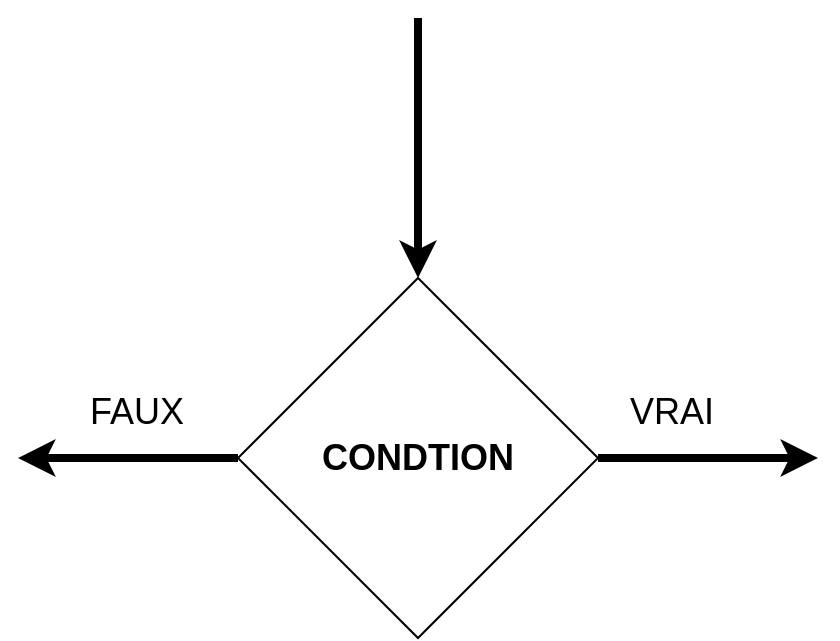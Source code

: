 <mxfile version="20.3.0" type="device"><diagram id="-XXnSBTbo3Br2-najTRI" name="Page-1"><mxGraphModel dx="1102" dy="685" grid="1" gridSize="10" guides="1" tooltips="1" connect="1" arrows="1" fold="1" page="1" pageScale="1" pageWidth="827" pageHeight="1169" math="0" shadow="0"><root><mxCell id="0"/><mxCell id="1" parent="0"/><mxCell id="0IZjPGAcTTabaWuuCyBr-1" value="&lt;b&gt;&lt;font style=&quot;font-size: 18px;&quot;&gt;CONDTION&lt;/font&gt;&lt;/b&gt;" style="rhombus;whiteSpace=wrap;html=1;" vertex="1" parent="1"><mxGeometry x="270" y="210" width="180" height="180" as="geometry"/></mxCell><mxCell id="0IZjPGAcTTabaWuuCyBr-2" value="" style="endArrow=classic;html=1;rounded=0;fontSize=18;exitX=1;exitY=0.5;exitDx=0;exitDy=0;strokeWidth=4;" edge="1" parent="1" source="0IZjPGAcTTabaWuuCyBr-1"><mxGeometry width="50" height="50" relative="1" as="geometry"><mxPoint x="390" y="370" as="sourcePoint"/><mxPoint x="560" y="300" as="targetPoint"/></mxGeometry></mxCell><mxCell id="0IZjPGAcTTabaWuuCyBr-3" value="" style="endArrow=classic;html=1;rounded=0;fontSize=18;exitX=0;exitY=0.5;exitDx=0;exitDy=0;strokeWidth=4;" edge="1" parent="1" source="0IZjPGAcTTabaWuuCyBr-1"><mxGeometry width="50" height="50" relative="1" as="geometry"><mxPoint x="390" y="370" as="sourcePoint"/><mxPoint x="160" y="300" as="targetPoint"/></mxGeometry></mxCell><mxCell id="0IZjPGAcTTabaWuuCyBr-4" value="VRAI" style="text;strokeColor=none;fillColor=none;align=left;verticalAlign=middle;spacingLeft=4;spacingRight=4;overflow=hidden;points=[[0,0.5],[1,0.5]];portConstraint=eastwest;rotatable=0;fontSize=18;" vertex="1" parent="1"><mxGeometry x="460" y="260" width="80" height="30" as="geometry"/></mxCell><mxCell id="0IZjPGAcTTabaWuuCyBr-5" value="FAUX" style="text;strokeColor=none;fillColor=none;align=left;verticalAlign=middle;spacingLeft=4;spacingRight=4;overflow=hidden;points=[[0,0.5],[1,0.5]];portConstraint=eastwest;rotatable=0;fontSize=18;" vertex="1" parent="1"><mxGeometry x="190" y="260" width="80" height="30" as="geometry"/></mxCell><mxCell id="0IZjPGAcTTabaWuuCyBr-6" value="" style="endArrow=classic;html=1;rounded=0;fontSize=18;entryX=0.5;entryY=0;entryDx=0;entryDy=0;strokeWidth=4;" edge="1" parent="1" target="0IZjPGAcTTabaWuuCyBr-1"><mxGeometry width="50" height="50" relative="1" as="geometry"><mxPoint x="360" y="80" as="sourcePoint"/><mxPoint x="440" y="320" as="targetPoint"/></mxGeometry></mxCell></root></mxGraphModel></diagram></mxfile>